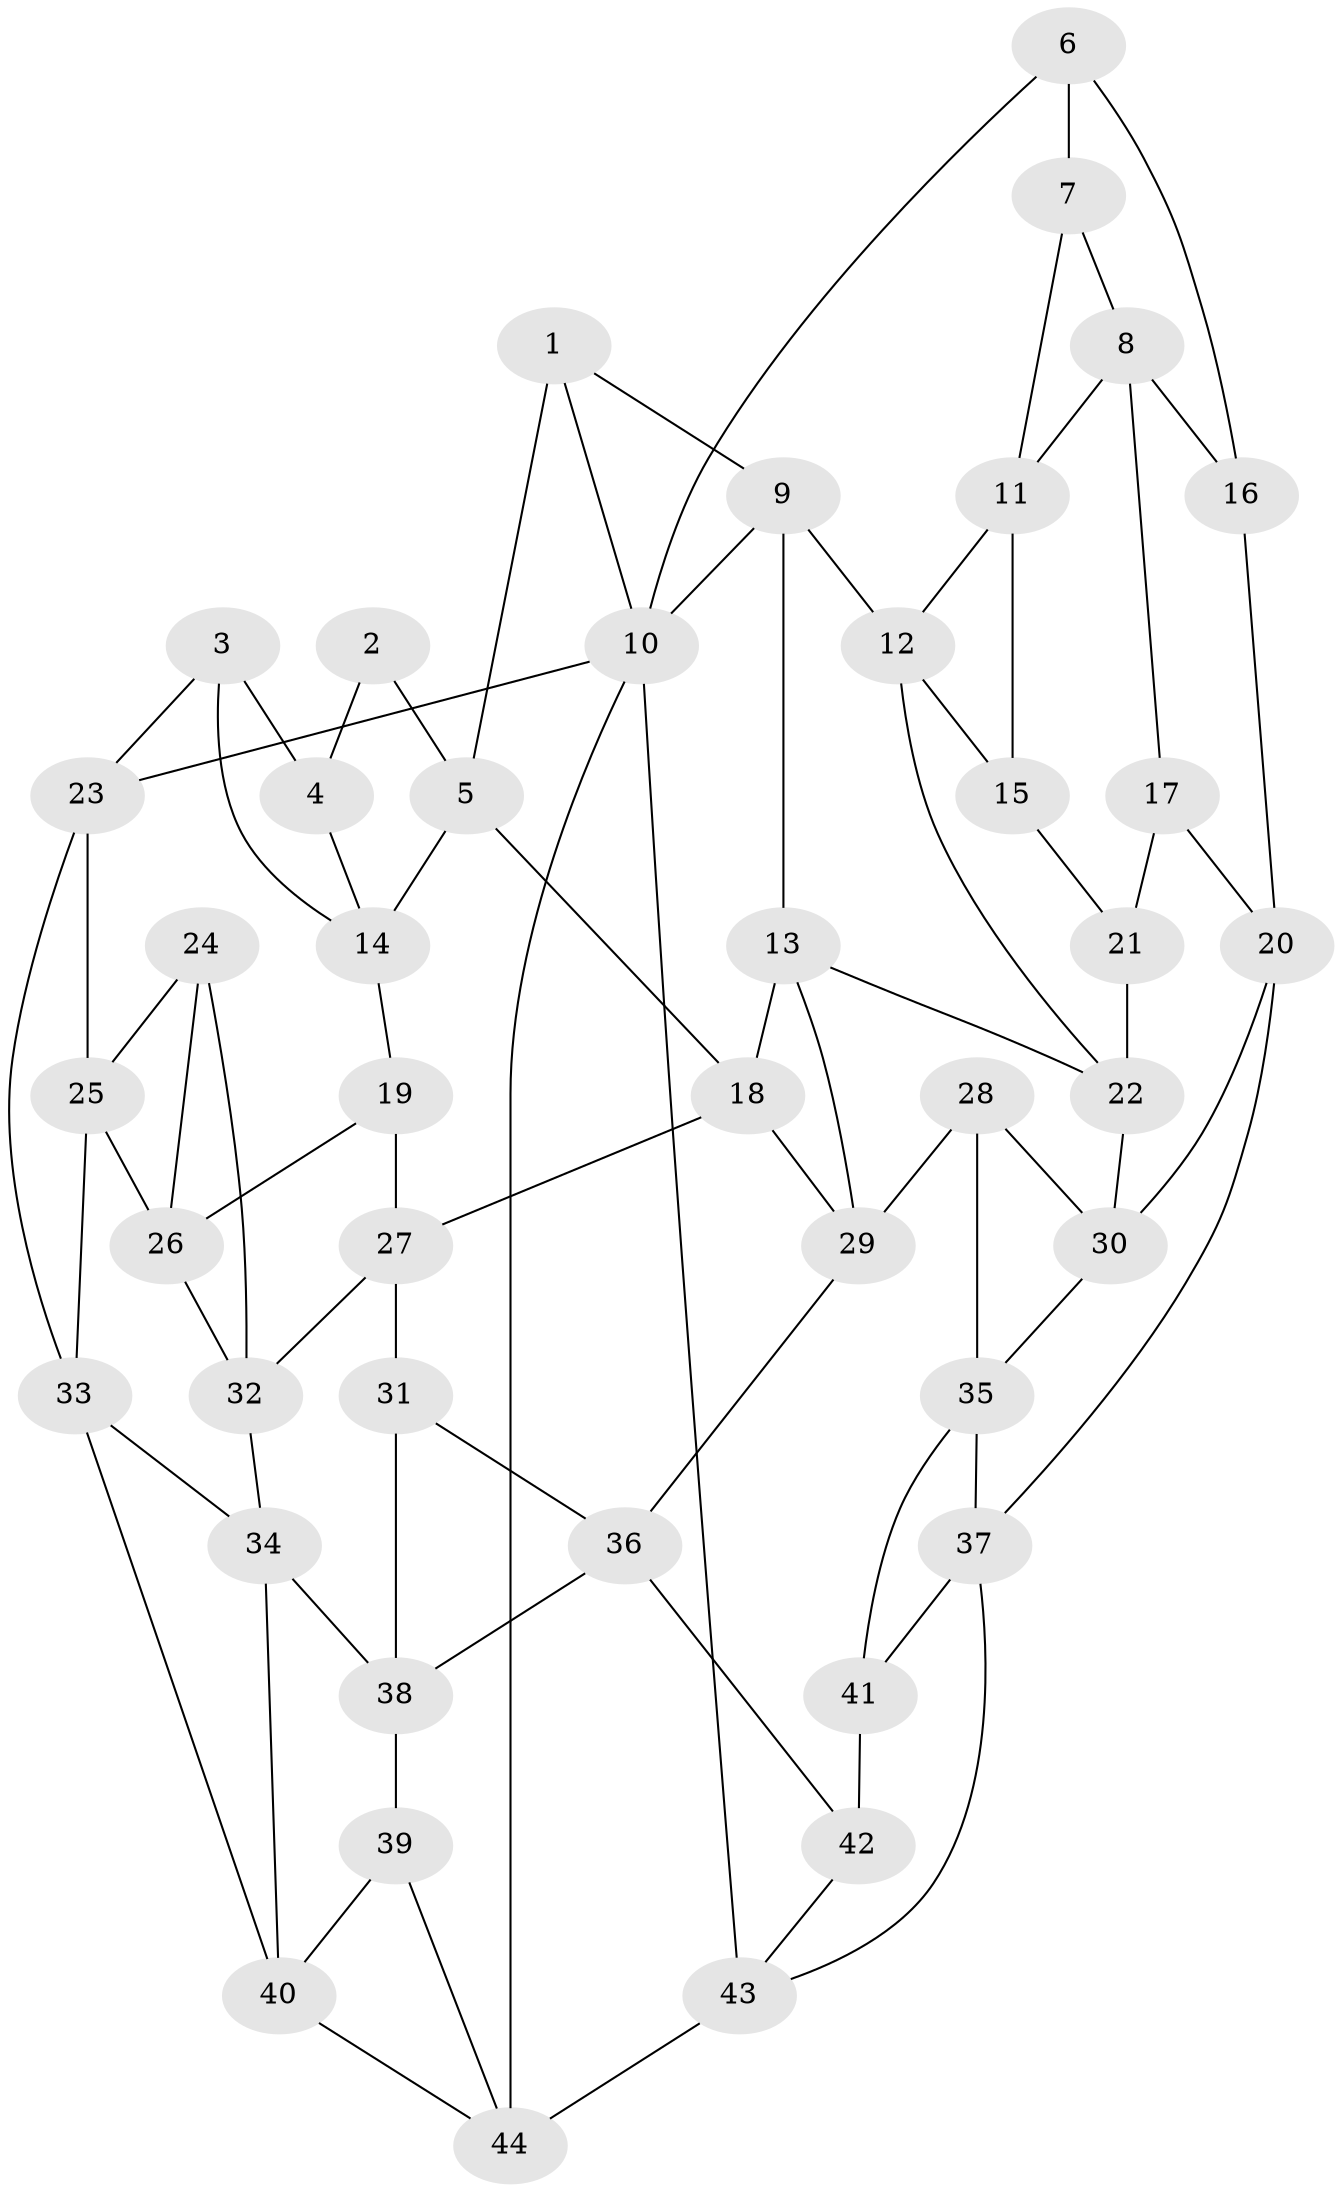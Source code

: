 // original degree distribution, {3: 0.045454545454545456, 6: 0.22727272727272727, 5: 0.5227272727272727, 4: 0.20454545454545456}
// Generated by graph-tools (version 1.1) at 2025/03/03/09/25 03:03:11]
// undirected, 44 vertices, 80 edges
graph export_dot {
graph [start="1"]
  node [color=gray90,style=filled];
  1;
  2;
  3;
  4;
  5;
  6;
  7;
  8;
  9;
  10;
  11;
  12;
  13;
  14;
  15;
  16;
  17;
  18;
  19;
  20;
  21;
  22;
  23;
  24;
  25;
  26;
  27;
  28;
  29;
  30;
  31;
  32;
  33;
  34;
  35;
  36;
  37;
  38;
  39;
  40;
  41;
  42;
  43;
  44;
  1 -- 5 [weight=1.0];
  1 -- 9 [weight=1.0];
  1 -- 10 [weight=1.0];
  2 -- 4 [weight=2.0];
  2 -- 5 [weight=1.0];
  3 -- 4 [weight=3.0];
  3 -- 14 [weight=1.0];
  3 -- 23 [weight=1.0];
  4 -- 14 [weight=1.0];
  5 -- 14 [weight=1.0];
  5 -- 18 [weight=1.0];
  6 -- 7 [weight=1.0];
  6 -- 10 [weight=1.0];
  6 -- 16 [weight=1.0];
  7 -- 8 [weight=1.0];
  7 -- 11 [weight=1.0];
  8 -- 11 [weight=1.0];
  8 -- 16 [weight=1.0];
  8 -- 17 [weight=1.0];
  9 -- 10 [weight=1.0];
  9 -- 12 [weight=1.0];
  9 -- 13 [weight=1.0];
  10 -- 23 [weight=1.0];
  10 -- 43 [weight=1.0];
  10 -- 44 [weight=1.0];
  11 -- 12 [weight=1.0];
  11 -- 15 [weight=1.0];
  12 -- 15 [weight=1.0];
  12 -- 22 [weight=1.0];
  13 -- 18 [weight=1.0];
  13 -- 22 [weight=1.0];
  13 -- 29 [weight=1.0];
  14 -- 19 [weight=1.0];
  15 -- 21 [weight=1.0];
  16 -- 20 [weight=1.0];
  17 -- 20 [weight=1.0];
  17 -- 21 [weight=2.0];
  18 -- 27 [weight=1.0];
  18 -- 29 [weight=1.0];
  19 -- 26 [weight=1.0];
  19 -- 27 [weight=1.0];
  20 -- 30 [weight=1.0];
  20 -- 37 [weight=1.0];
  21 -- 22 [weight=1.0];
  22 -- 30 [weight=1.0];
  23 -- 25 [weight=1.0];
  23 -- 33 [weight=1.0];
  24 -- 25 [weight=1.0];
  24 -- 26 [weight=1.0];
  24 -- 32 [weight=1.0];
  25 -- 26 [weight=1.0];
  25 -- 33 [weight=1.0];
  26 -- 32 [weight=1.0];
  27 -- 31 [weight=1.0];
  27 -- 32 [weight=1.0];
  28 -- 29 [weight=1.0];
  28 -- 30 [weight=1.0];
  28 -- 35 [weight=1.0];
  29 -- 36 [weight=1.0];
  30 -- 35 [weight=1.0];
  31 -- 36 [weight=1.0];
  31 -- 38 [weight=1.0];
  32 -- 34 [weight=1.0];
  33 -- 34 [weight=1.0];
  33 -- 40 [weight=1.0];
  34 -- 38 [weight=1.0];
  34 -- 40 [weight=1.0];
  35 -- 37 [weight=1.0];
  35 -- 41 [weight=1.0];
  36 -- 38 [weight=1.0];
  36 -- 42 [weight=1.0];
  37 -- 41 [weight=1.0];
  37 -- 43 [weight=1.0];
  38 -- 39 [weight=1.0];
  39 -- 40 [weight=1.0];
  39 -- 44 [weight=1.0];
  40 -- 44 [weight=1.0];
  41 -- 42 [weight=2.0];
  42 -- 43 [weight=1.0];
  43 -- 44 [weight=2.0];
}
